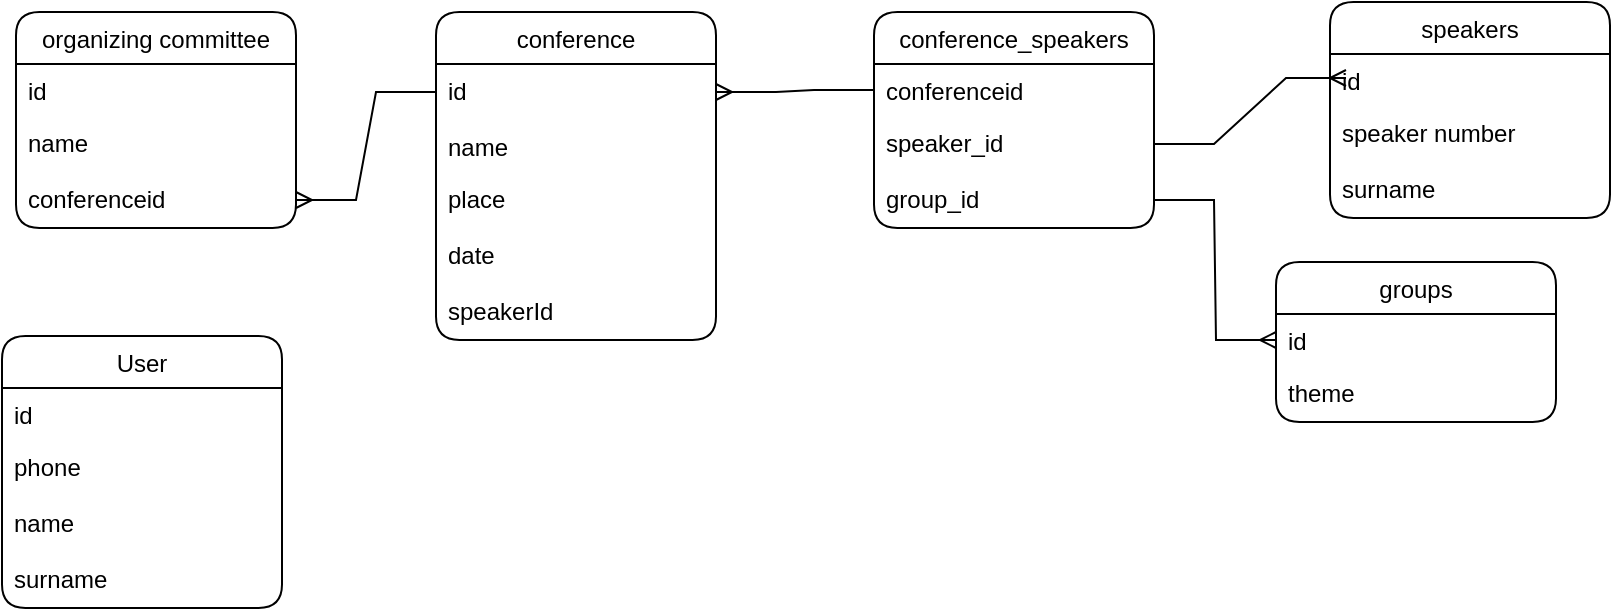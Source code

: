 <mxfile version="20.5.3" type="device"><diagram id="Ulc002I4-CXRg7rzfWcE" name="Страница 1"><mxGraphModel dx="2201" dy="1934" grid="0" gridSize="10" guides="1" tooltips="1" connect="1" arrows="1" fold="1" page="1" pageScale="1" pageWidth="827" pageHeight="1169" math="0" shadow="0"><root><mxCell id="0"/><mxCell id="1" parent="0"/><mxCell id="hzGDxLUB0dOeA8XzOo1Z-4" value="User" style="swimlane;fontStyle=0;childLayout=stackLayout;horizontal=1;startSize=26;fillColor=none;horizontalStack=0;resizeParent=1;resizeParentMax=0;resizeLast=0;collapsible=1;marginBottom=0;verticalAlign=middle;rounded=1;" parent="1" vertex="1"><mxGeometry x="-197" y="162" width="140" height="136" as="geometry"/></mxCell><mxCell id="hzGDxLUB0dOeA8XzOo1Z-5" value="id" style="text;strokeColor=none;fillColor=none;align=left;verticalAlign=top;spacingLeft=4;spacingRight=4;overflow=hidden;rotatable=0;points=[[0,0.5],[1,0.5]];portConstraint=eastwest;" parent="hzGDxLUB0dOeA8XzOo1Z-4" vertex="1"><mxGeometry y="26" width="140" height="26" as="geometry"/></mxCell><mxCell id="hzGDxLUB0dOeA8XzOo1Z-6" value="phone" style="text;strokeColor=none;fillColor=none;align=left;verticalAlign=top;spacingLeft=4;spacingRight=4;overflow=hidden;rotatable=0;points=[[0,0.5],[1,0.5]];portConstraint=eastwest;" parent="hzGDxLUB0dOeA8XzOo1Z-4" vertex="1"><mxGeometry y="52" width="140" height="28" as="geometry"/></mxCell><mxCell id="hzGDxLUB0dOeA8XzOo1Z-7" value="name" style="text;strokeColor=none;fillColor=none;align=left;verticalAlign=top;spacingLeft=4;spacingRight=4;overflow=hidden;rotatable=0;points=[[0,0.5],[1,0.5]];portConstraint=eastwest;" parent="hzGDxLUB0dOeA8XzOo1Z-4" vertex="1"><mxGeometry y="80" width="140" height="28" as="geometry"/></mxCell><mxCell id="hzGDxLUB0dOeA8XzOo1Z-8" value="surname" style="text;strokeColor=none;fillColor=none;align=left;verticalAlign=top;spacingLeft=4;spacingRight=4;overflow=hidden;rotatable=0;points=[[0,0.5],[1,0.5]];portConstraint=eastwest;" parent="hzGDxLUB0dOeA8XzOo1Z-4" vertex="1"><mxGeometry y="108" width="140" height="28" as="geometry"/></mxCell><mxCell id="hzGDxLUB0dOeA8XzOo1Z-9" value="conference" style="swimlane;fontStyle=0;childLayout=stackLayout;horizontal=1;startSize=26;fillColor=none;horizontalStack=0;resizeParent=1;resizeParentMax=0;resizeLast=0;collapsible=1;marginBottom=0;verticalAlign=middle;rounded=1;" parent="1" vertex="1"><mxGeometry x="20" width="140" height="164" as="geometry"/></mxCell><mxCell id="hzGDxLUB0dOeA8XzOo1Z-13" value="id" style="text;strokeColor=none;fillColor=none;align=left;verticalAlign=top;spacingLeft=4;spacingRight=4;overflow=hidden;rotatable=0;points=[[0,0.5],[1,0.5]];portConstraint=eastwest;" parent="hzGDxLUB0dOeA8XzOo1Z-9" vertex="1"><mxGeometry y="26" width="140" height="28" as="geometry"/></mxCell><mxCell id="hzGDxLUB0dOeA8XzOo1Z-10" value="name&#10;" style="text;strokeColor=none;fillColor=none;align=left;verticalAlign=top;spacingLeft=4;spacingRight=4;overflow=hidden;rotatable=0;points=[[0,0.5],[1,0.5]];portConstraint=eastwest;" parent="hzGDxLUB0dOeA8XzOo1Z-9" vertex="1"><mxGeometry y="54" width="140" height="26" as="geometry"/></mxCell><mxCell id="hzGDxLUB0dOeA8XzOo1Z-11" value="place" style="text;strokeColor=none;fillColor=none;align=left;verticalAlign=top;spacingLeft=4;spacingRight=4;overflow=hidden;rotatable=0;points=[[0,0.5],[1,0.5]];portConstraint=eastwest;" parent="hzGDxLUB0dOeA8XzOo1Z-9" vertex="1"><mxGeometry y="80" width="140" height="28" as="geometry"/></mxCell><mxCell id="hzGDxLUB0dOeA8XzOo1Z-12" value="date&#10;" style="text;strokeColor=none;fillColor=none;align=left;verticalAlign=top;spacingLeft=4;spacingRight=4;overflow=hidden;rotatable=0;points=[[0,0.5],[1,0.5]];portConstraint=eastwest;" parent="hzGDxLUB0dOeA8XzOo1Z-9" vertex="1"><mxGeometry y="108" width="140" height="28" as="geometry"/></mxCell><mxCell id="yZLNAECXlm0yZEk-7AN--3" value="speakerId" style="text;strokeColor=none;fillColor=none;align=left;verticalAlign=top;spacingLeft=4;spacingRight=4;overflow=hidden;rotatable=0;points=[[0,0.5],[1,0.5]];portConstraint=eastwest;" parent="hzGDxLUB0dOeA8XzOo1Z-9" vertex="1"><mxGeometry y="136" width="140" height="28" as="geometry"/></mxCell><mxCell id="hzGDxLUB0dOeA8XzOo1Z-14" value="organizing committee" style="swimlane;fontStyle=0;childLayout=stackLayout;horizontal=1;startSize=26;fillColor=none;horizontalStack=0;resizeParent=1;resizeParentMax=0;resizeLast=0;collapsible=1;marginBottom=0;verticalAlign=middle;rounded=1;" parent="1" vertex="1"><mxGeometry x="-190" width="140" height="108" as="geometry"/></mxCell><mxCell id="hzGDxLUB0dOeA8XzOo1Z-15" value="id" style="text;strokeColor=none;fillColor=none;align=left;verticalAlign=top;spacingLeft=4;spacingRight=4;overflow=hidden;rotatable=0;points=[[0,0.5],[1,0.5]];portConstraint=eastwest;" parent="hzGDxLUB0dOeA8XzOo1Z-14" vertex="1"><mxGeometry y="26" width="140" height="26" as="geometry"/></mxCell><mxCell id="hzGDxLUB0dOeA8XzOo1Z-16" value="name" style="text;strokeColor=none;fillColor=none;align=left;verticalAlign=top;spacingLeft=4;spacingRight=4;overflow=hidden;rotatable=0;points=[[0,0.5],[1,0.5]];portConstraint=eastwest;" parent="hzGDxLUB0dOeA8XzOo1Z-14" vertex="1"><mxGeometry y="52" width="140" height="28" as="geometry"/></mxCell><mxCell id="hzGDxLUB0dOeA8XzOo1Z-18" value="conferenceid" style="text;strokeColor=none;fillColor=none;align=left;verticalAlign=top;spacingLeft=4;spacingRight=4;overflow=hidden;rotatable=0;points=[[0,0.5],[1,0.5]];portConstraint=eastwest;" parent="hzGDxLUB0dOeA8XzOo1Z-14" vertex="1"><mxGeometry y="80" width="140" height="28" as="geometry"/></mxCell><mxCell id="hzGDxLUB0dOeA8XzOo1Z-23" value="speakers" style="swimlane;fontStyle=0;childLayout=stackLayout;horizontal=1;startSize=26;fillColor=none;horizontalStack=0;resizeParent=1;resizeParentMax=0;resizeLast=0;collapsible=1;marginBottom=0;verticalAlign=middle;rounded=1;" parent="1" vertex="1"><mxGeometry x="467" y="-5" width="140" height="108" as="geometry"/></mxCell><mxCell id="86McGOD05Jpw5Y9MJjcj-17" value="" style="edgeStyle=entityRelationEdgeStyle;fontSize=12;html=1;endArrow=ERmany;rounded=0;" parent="hzGDxLUB0dOeA8XzOo1Z-23" source="86McGOD05Jpw5Y9MJjcj-4" edge="1"><mxGeometry width="100" height="100" relative="1" as="geometry"><mxPoint x="-92" y="138" as="sourcePoint"/><mxPoint x="8" y="38" as="targetPoint"/></mxGeometry></mxCell><mxCell id="hzGDxLUB0dOeA8XzOo1Z-24" value="id" style="text;strokeColor=none;fillColor=none;align=left;verticalAlign=top;spacingLeft=4;spacingRight=4;overflow=hidden;rotatable=0;points=[[0,0.5],[1,0.5]];portConstraint=eastwest;" parent="hzGDxLUB0dOeA8XzOo1Z-23" vertex="1"><mxGeometry y="26" width="140" height="26" as="geometry"/></mxCell><mxCell id="hzGDxLUB0dOeA8XzOo1Z-26" value="speaker number" style="text;strokeColor=none;fillColor=none;align=left;verticalAlign=top;spacingLeft=4;spacingRight=4;overflow=hidden;rotatable=0;points=[[0,0.5],[1,0.5]];portConstraint=eastwest;" parent="hzGDxLUB0dOeA8XzOo1Z-23" vertex="1"><mxGeometry y="52" width="140" height="28" as="geometry"/></mxCell><mxCell id="hzGDxLUB0dOeA8XzOo1Z-27" value="surname" style="text;strokeColor=none;fillColor=none;align=left;verticalAlign=top;spacingLeft=4;spacingRight=4;overflow=hidden;rotatable=0;points=[[0,0.5],[1,0.5]];portConstraint=eastwest;" parent="hzGDxLUB0dOeA8XzOo1Z-23" vertex="1"><mxGeometry y="80" width="140" height="28" as="geometry"/></mxCell><mxCell id="86McGOD05Jpw5Y9MJjcj-2" value="conference_speakers" style="swimlane;fontStyle=0;childLayout=stackLayout;horizontal=1;startSize=26;fillColor=none;horizontalStack=0;resizeParent=1;resizeParentMax=0;resizeLast=0;collapsible=1;marginBottom=0;verticalAlign=middle;rounded=1;" parent="1" vertex="1"><mxGeometry x="239" width="140" height="108" as="geometry"/></mxCell><mxCell id="86McGOD05Jpw5Y9MJjcj-3" value="conferenceid" style="text;strokeColor=none;fillColor=none;align=left;verticalAlign=top;spacingLeft=4;spacingRight=4;overflow=hidden;rotatable=0;points=[[0,0.5],[1,0.5]];portConstraint=eastwest;" parent="86McGOD05Jpw5Y9MJjcj-2" vertex="1"><mxGeometry y="26" width="140" height="26" as="geometry"/></mxCell><mxCell id="86McGOD05Jpw5Y9MJjcj-4" value="speaker_id" style="text;strokeColor=none;fillColor=none;align=left;verticalAlign=top;spacingLeft=4;spacingRight=4;overflow=hidden;rotatable=0;points=[[0,0.5],[1,0.5]];portConstraint=eastwest;" parent="86McGOD05Jpw5Y9MJjcj-2" vertex="1"><mxGeometry y="52" width="140" height="28" as="geometry"/></mxCell><mxCell id="86McGOD05Jpw5Y9MJjcj-5" value="group_id&#10;" style="text;strokeColor=none;fillColor=none;align=left;verticalAlign=top;spacingLeft=4;spacingRight=4;overflow=hidden;rotatable=0;points=[[0,0.5],[1,0.5]];portConstraint=eastwest;" parent="86McGOD05Jpw5Y9MJjcj-2" vertex="1"><mxGeometry y="80" width="140" height="28" as="geometry"/></mxCell><mxCell id="86McGOD05Jpw5Y9MJjcj-9" value="groups" style="swimlane;fontStyle=0;childLayout=stackLayout;horizontal=1;startSize=26;fillColor=none;horizontalStack=0;resizeParent=1;resizeParentMax=0;resizeLast=0;collapsible=1;marginBottom=0;verticalAlign=middle;rounded=1;" parent="1" vertex="1"><mxGeometry x="440" y="125" width="140" height="80" as="geometry"/></mxCell><mxCell id="86McGOD05Jpw5Y9MJjcj-10" value="id" style="text;strokeColor=none;fillColor=none;align=left;verticalAlign=top;spacingLeft=4;spacingRight=4;overflow=hidden;rotatable=0;points=[[0,0.5],[1,0.5]];portConstraint=eastwest;" parent="86McGOD05Jpw5Y9MJjcj-9" vertex="1"><mxGeometry y="26" width="140" height="26" as="geometry"/></mxCell><mxCell id="86McGOD05Jpw5Y9MJjcj-11" value="theme&#10;" style="text;strokeColor=none;fillColor=none;align=left;verticalAlign=top;spacingLeft=4;spacingRight=4;overflow=hidden;rotatable=0;points=[[0,0.5],[1,0.5]];portConstraint=eastwest;" parent="86McGOD05Jpw5Y9MJjcj-9" vertex="1"><mxGeometry y="52" width="140" height="28" as="geometry"/></mxCell><mxCell id="86McGOD05Jpw5Y9MJjcj-15" value="" style="edgeStyle=entityRelationEdgeStyle;fontSize=12;html=1;endArrow=ERmany;rounded=0;entryX=0;entryY=0.5;entryDx=0;entryDy=0;" parent="1" source="86McGOD05Jpw5Y9MJjcj-5" target="86McGOD05Jpw5Y9MJjcj-10" edge="1"><mxGeometry width="100" height="100" relative="1" as="geometry"><mxPoint x="385" y="257" as="sourcePoint"/><mxPoint x="485" y="157" as="targetPoint"/></mxGeometry></mxCell><mxCell id="86McGOD05Jpw5Y9MJjcj-16" value="" style="edgeStyle=entityRelationEdgeStyle;fontSize=12;html=1;endArrow=ERmany;rounded=0;entryX=1;entryY=0.5;entryDx=0;entryDy=0;" parent="1" source="86McGOD05Jpw5Y9MJjcj-3" target="hzGDxLUB0dOeA8XzOo1Z-13" edge="1"><mxGeometry width="100" height="100" relative="1" as="geometry"><mxPoint x="-35" y="139" as="sourcePoint"/><mxPoint x="202" y="21" as="targetPoint"/></mxGeometry></mxCell><mxCell id="It9WNB4J3VHHRSIOJ-Rh-1" value="" style="edgeStyle=entityRelationEdgeStyle;fontSize=12;html=1;endArrow=ERmany;rounded=0;entryX=1;entryY=0.5;entryDx=0;entryDy=0;exitX=0;exitY=0.5;exitDx=0;exitDy=0;" edge="1" parent="1" source="hzGDxLUB0dOeA8XzOo1Z-13" target="hzGDxLUB0dOeA8XzOo1Z-18"><mxGeometry width="100" height="100" relative="1" as="geometry"><mxPoint x="180" y="364" as="sourcePoint"/><mxPoint x="-8" y="180" as="targetPoint"/></mxGeometry></mxCell></root></mxGraphModel></diagram></mxfile>